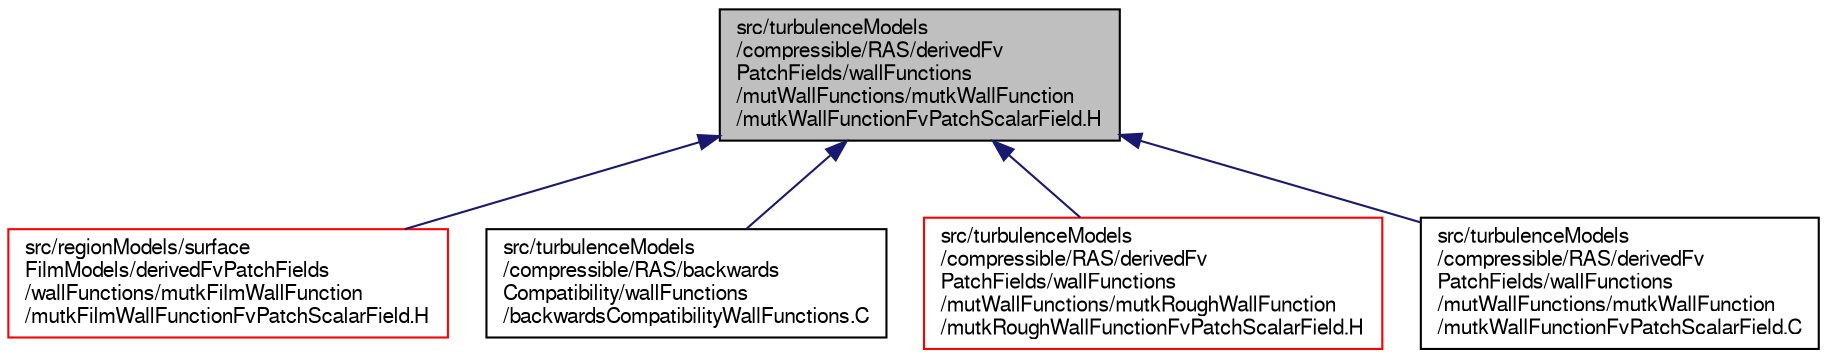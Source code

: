 digraph "src/turbulenceModels/compressible/RAS/derivedFvPatchFields/wallFunctions/mutWallFunctions/mutkWallFunction/mutkWallFunctionFvPatchScalarField.H"
{
  bgcolor="transparent";
  edge [fontname="FreeSans",fontsize="10",labelfontname="FreeSans",labelfontsize="10"];
  node [fontname="FreeSans",fontsize="10",shape=record];
  Node190 [label="src/turbulenceModels\l/compressible/RAS/derivedFv\lPatchFields/wallFunctions\l/mutWallFunctions/mutkWallFunction\l/mutkWallFunctionFvPatchScalarField.H",height=0.2,width=0.4,color="black", fillcolor="grey75", style="filled", fontcolor="black"];
  Node190 -> Node191 [dir="back",color="midnightblue",fontsize="10",style="solid",fontname="FreeSans"];
  Node191 [label="src/regionModels/surface\lFilmModels/derivedFvPatchFields\l/wallFunctions/mutkFilmWallFunction\l/mutkFilmWallFunctionFvPatchScalarField.H",height=0.2,width=0.4,color="red",URL="$a14168.html"];
  Node190 -> Node193 [dir="back",color="midnightblue",fontsize="10",style="solid",fontname="FreeSans"];
  Node193 [label="src/turbulenceModels\l/compressible/RAS/backwards\lCompatibility/wallFunctions\l/backwardsCompatibilityWallFunctions.C",height=0.2,width=0.4,color="black",URL="$a39911.html"];
  Node190 -> Node194 [dir="back",color="midnightblue",fontsize="10",style="solid",fontname="FreeSans"];
  Node194 [label="src/turbulenceModels\l/compressible/RAS/derivedFv\lPatchFields/wallFunctions\l/mutWallFunctions/mutkRoughWallFunction\l/mutkRoughWallFunctionFvPatchScalarField.H",height=0.2,width=0.4,color="red",URL="$a17204.html"];
  Node190 -> Node196 [dir="back",color="midnightblue",fontsize="10",style="solid",fontname="FreeSans"];
  Node196 [label="src/turbulenceModels\l/compressible/RAS/derivedFv\lPatchFields/wallFunctions\l/mutWallFunctions/mutkWallFunction\l/mutkWallFunctionFvPatchScalarField.C",height=0.2,width=0.4,color="black",URL="$a17207.html"];
}

